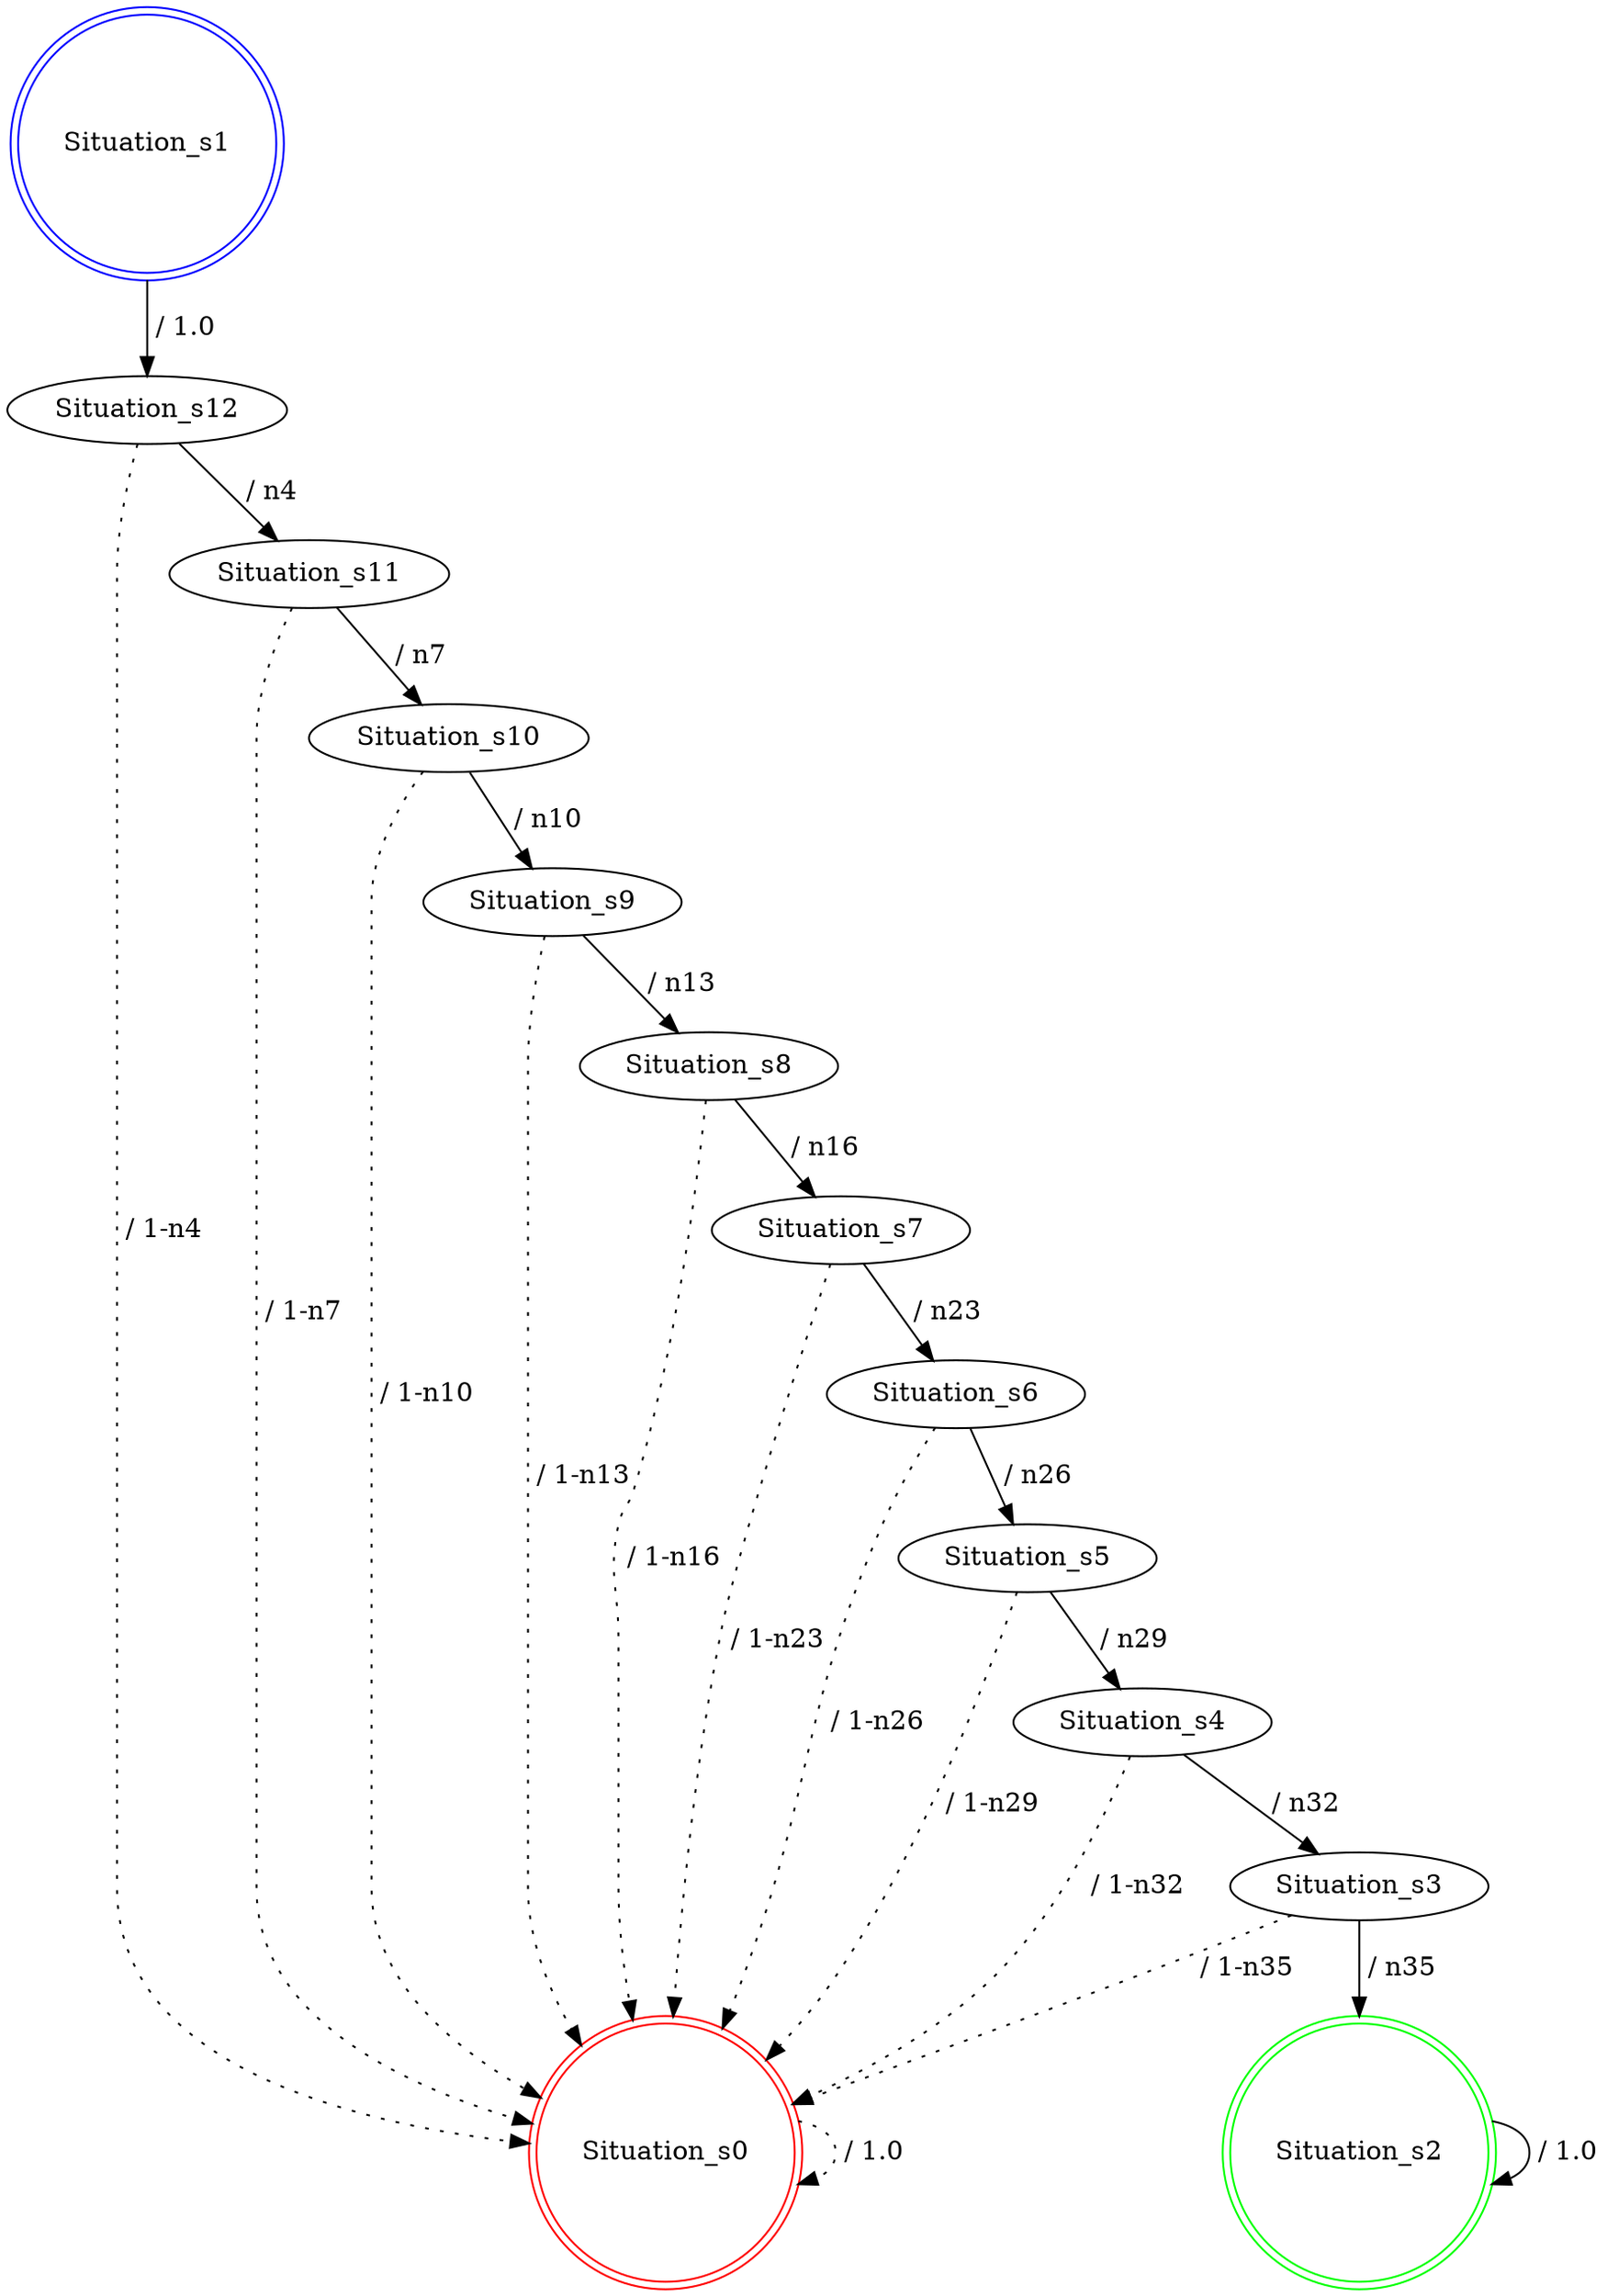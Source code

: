 digraph graphname {
Situation_s0 [label="Situation_s0",color=red,shape=doublecircle ];
Situation_s1 [label="Situation_s1",color=blue,shape=doublecircle ];
Situation_s2 [label="Situation_s2",color=green,shape=doublecircle ];
Situation_s3 [label="Situation_s3" ];
Situation_s4 [label="Situation_s4" ];
Situation_s5 [label="Situation_s5" ];
Situation_s6 [label="Situation_s6" ];
Situation_s7 [label="Situation_s7" ];
Situation_s8 [label="Situation_s8" ];
Situation_s9 [label="Situation_s9" ];
Situation_s10 [label="Situation_s10" ];
Situation_s11 [label="Situation_s11" ];
Situation_s12 [label="Situation_s12" ];
Situation_s0 -> Situation_s0 [label=" / 1.0", style=dotted];
Situation_s1 -> Situation_s12 [label=" / 1.0"];
Situation_s2 -> Situation_s2 [label=" / 1.0"];
Situation_s3 -> Situation_s2 [label=" / n35"];
Situation_s3 -> Situation_s0 [label=" / 1-n35", style=dotted];
Situation_s4 -> Situation_s3 [label=" / n32"];
Situation_s4 -> Situation_s0 [label=" / 1-n32", style=dotted];
Situation_s5 -> Situation_s4 [label=" / n29"];
Situation_s5 -> Situation_s0 [label=" / 1-n29", style=dotted];
Situation_s6 -> Situation_s5 [label=" / n26"];
Situation_s6 -> Situation_s0 [label=" / 1-n26", style=dotted];
Situation_s7 -> Situation_s6 [label=" / n23"];
Situation_s7 -> Situation_s0 [label=" / 1-n23", style=dotted];
Situation_s8 -> Situation_s7 [label=" / n16"];
Situation_s8 -> Situation_s0 [label=" / 1-n16", style=dotted];
Situation_s9 -> Situation_s8 [label=" / n13"];
Situation_s9 -> Situation_s0 [label=" / 1-n13", style=dotted];
Situation_s10 -> Situation_s9 [label=" / n10"];
Situation_s10 -> Situation_s0 [label=" / 1-n10", style=dotted];
Situation_s11 -> Situation_s10 [label=" / n7"];
Situation_s11 -> Situation_s0 [label=" / 1-n7", style=dotted];
Situation_s12 -> Situation_s11 [label=" / n4"];
Situation_s12 -> Situation_s0 [label=" / 1-n4", style=dotted];
}